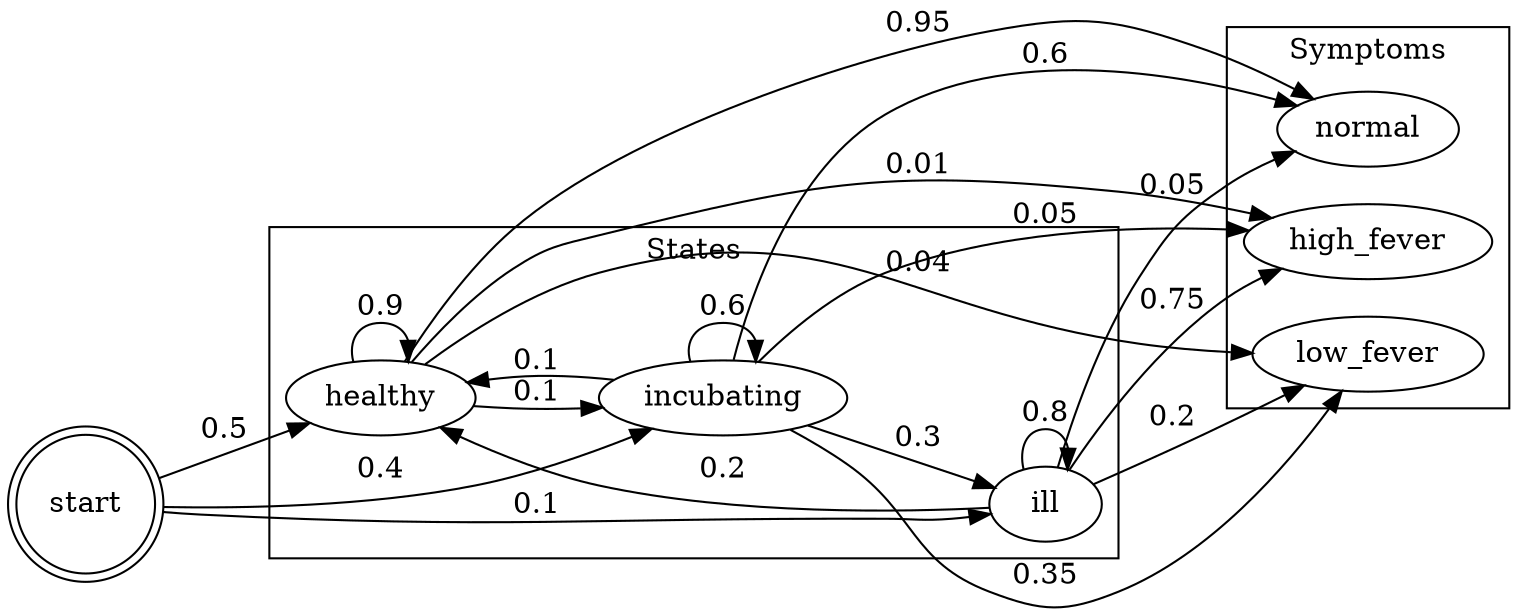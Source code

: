 digraph {
  rankdir=LR;

  start[shape=doublecircle];
  start -> healthy [label="0.5"];
  start -> incubating [label="0.4"];
  start -> ill [label="0.1"];

  subgraph cluster_0 {
    rankdir=LR;
    label="States";

    healthy;
    incubating;
    ill;

    healthy -> healthy [label="0.9"];
    healthy -> incubating [label="0.1"];

    incubating -> healthy [label="0.1"];
    incubating -> incubating [label="0.6"];
    incubating -> ill [label="0.3"];

    ill -> healthy [label="0.2"];
    ill -> ill [label="0.8"];
  }

  subgraph cluster_1 {
    label="Symptoms";

    normal, low_fever, high_fever;
  }

  healthy -> normal [label=0.95];
  healthy -> low_fever [label=0.04];
  healthy -> high_fever [label=0.01];

  incubating -> normal [label=0.6];
  incubating -> low_fever [label=0.35];
  incubating -> high_fever [label=0.05];

  ill -> normal [label=0.05];
  ill -> low_fever [label=0.2];
  ill -> high_fever [label=0.75];
}
